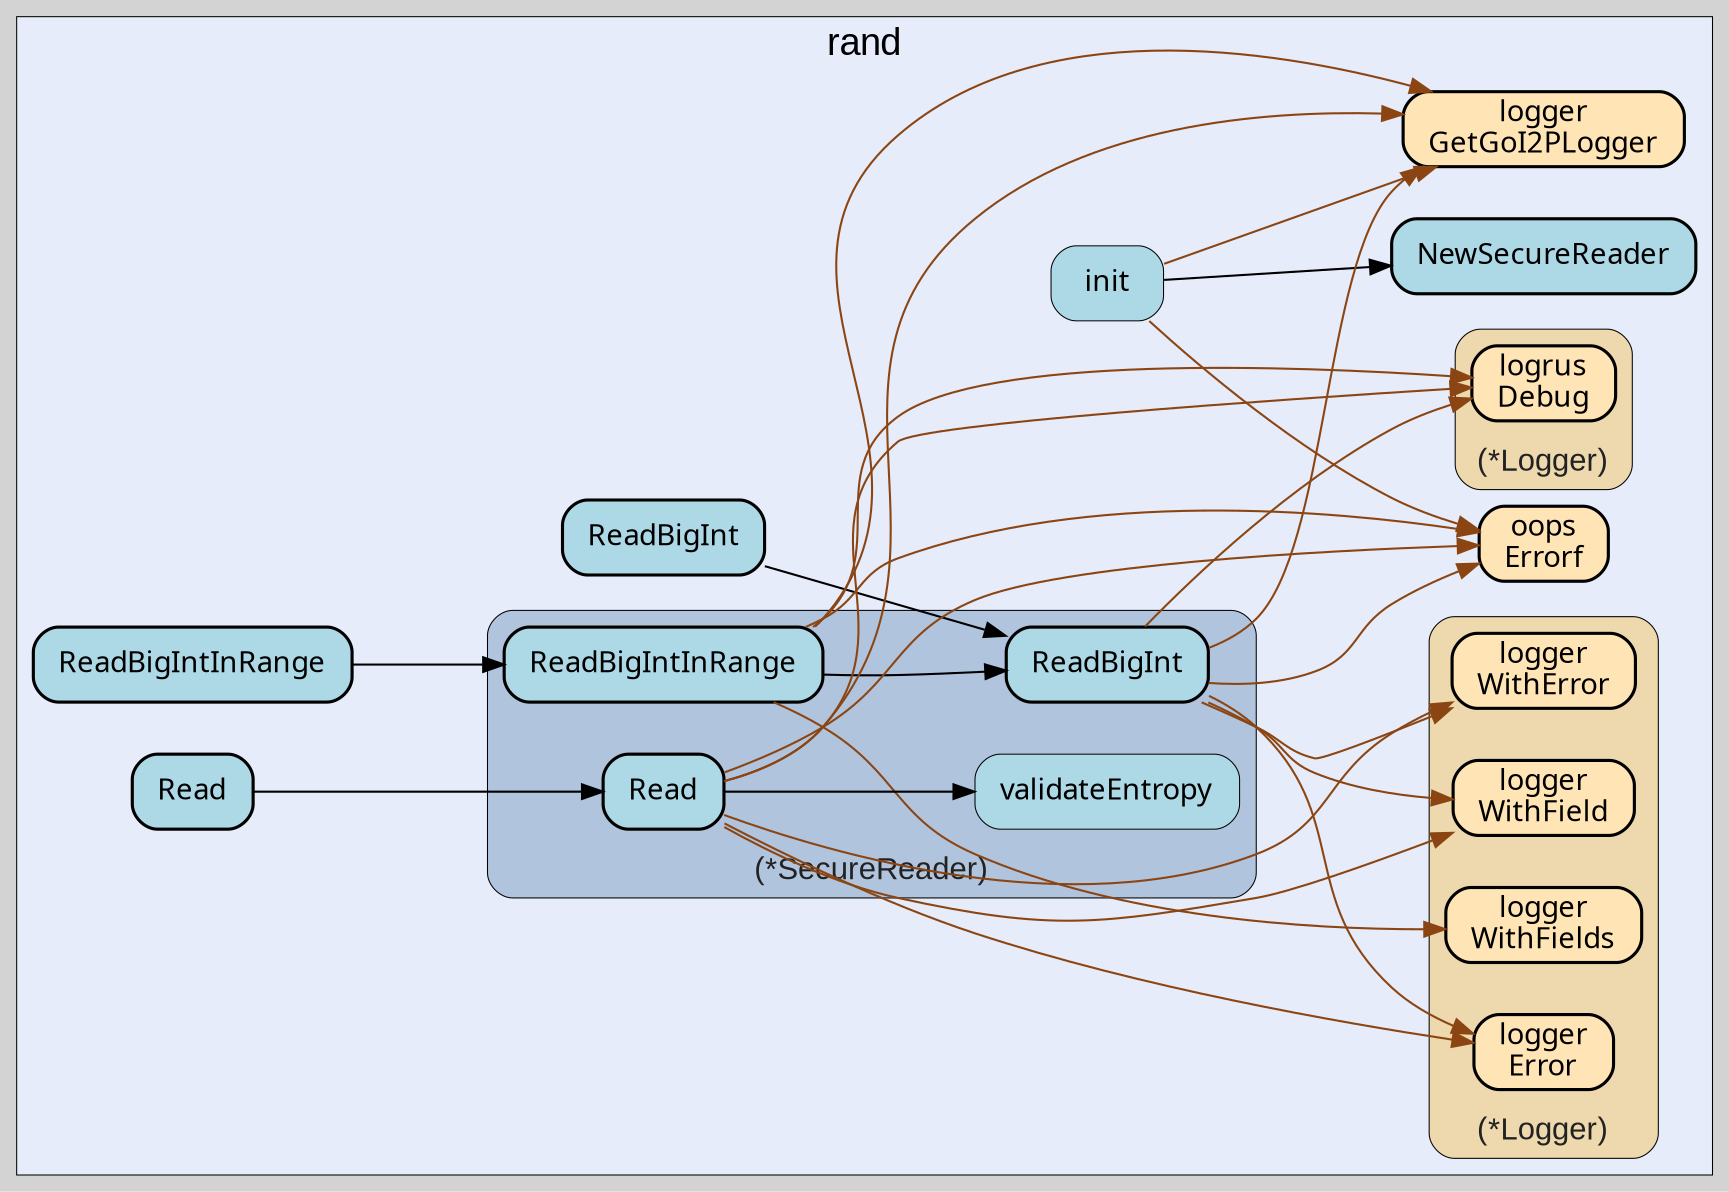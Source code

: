 digraph gocallvis {
    label="";
    labeljust="l";
    fontname="Arial";
    fontsize="14";
    rankdir="LR";
    bgcolor="lightgray";
    style="solid";
    penwidth="0.5";
    pad="0.0";
    nodesep="0.35";

    node [shape="box" style="filled,rounded" fillcolor="honeydew" fontname="Verdana" penwidth="1.0" margin="0.16,0.0"];
    edge [minlen="2"]

    subgraph "cluster_focus" {
        labeljust="c";
fontsize="18";
bgcolor="#e6ecfa";
label="rand";
labelloc="t";
        
        "github.com/go-i2p/logger.GetGoI2PLogger" [ tooltip="github.com/go-i2p/logger.GetGoI2PLogger | defined in log.go:120" fillcolor="moccasin" label="logger\nGetGoI2PLogger" penwidth="1.5" ]
        "github.com/samber/oops.Errorf" [ fillcolor="moccasin" label="oops\nErrorf" penwidth="1.5" tooltip="github.com/samber/oops.Errorf | defined in oops.go:34" ]
        "github.com/go-i2p/crypto/rand.ReadBigIntInRange" [ fillcolor="lightblue" label="ReadBigIntInRange" penwidth="1.5" tooltip="github.com/go-i2p/crypto/rand.ReadBigIntInRange | defined in secure_reader.go:160\nat secure_reader.go:161: calling [(*github.com/go-i2p/crypto/rand.SecureReader).ReadBigIntInRange]" ]
        "github.com/go-i2p/crypto/rand.init" [ label="init" penwidth="0.5" tooltip="github.com/go-i2p/crypto/rand.init | defined in .:0\nat secure_reader.go:147: calling [github.com/go-i2p/crypto/rand.NewSecureReader]\nat constants.go:9: calling [github.com/go-i2p/logger.GetGoI2PLogger]\nat constants.go:13: calling [github.com/samber/oops.Errorf]\nat constants.go:14: calling [github.com/samber/oops.Errorf]\nat constants.go:15: calling [github.com/samber/oops.Errorf]" fillcolor="lightblue" ]
        "github.com/go-i2p/crypto/rand.NewSecureReader" [ fillcolor="lightblue" label="NewSecureReader" penwidth="1.5" tooltip="github.com/go-i2p/crypto/rand.NewSecureReader | defined in secure_reader.go:20" ]
        "github.com/go-i2p/crypto/rand.ReadBigInt" [ fillcolor="lightblue" label="ReadBigInt" penwidth="1.5" tooltip="github.com/go-i2p/crypto/rand.ReadBigInt | defined in secure_reader.go:155\nat secure_reader.go:156: calling [(*github.com/go-i2p/crypto/rand.SecureReader).ReadBigInt]" ]
        "github.com/go-i2p/crypto/rand.Read" [ fillcolor="lightblue" label="Read" penwidth="1.5" tooltip="github.com/go-i2p/crypto/rand.Read | defined in secure_reader.go:150\nat secure_reader.go:151: calling [(*github.com/go-i2p/crypto/rand.SecureReader).Read]" ]
        
        subgraph "cluster_*github.com/go-i2p/crypto/rand.SecureReader" {
        fontsize="15";
style="rounded,filled";
fillcolor="lightsteelblue";
label="(*SecureReader)";
tooltip="type: *github.com/go-i2p/crypto/rand.SecureReader";
penwidth="0.5";
fontcolor="#222222";
labelloc="b";
        
        "(*github.com/go-i2p/crypto/rand.SecureReader).ReadBigIntInRange" [ label="ReadBigIntInRange" penwidth="1.5" tooltip="(*github.com/go-i2p/crypto/rand.SecureReader).ReadBigIntInRange | defined in secure_reader.go:87\nat secure_reader.go:98: calling [(*github.com/go-i2p/crypto/rand.SecureReader).ReadBigInt]\nat secure_reader.go:106: calling [(*github.com/go-i2p/logger.Logger).WithFields]\nat secure_reader.go:91: calling [github.com/samber/oops.Errorf]\nat secure_reader.go:100: calling [github.com/samber/oops.Errorf]\nat secure_reader.go:88: calling [github.com/go-i2p/logger.GetGoI2PLogger]\nat secure_reader.go:110: calling [(*github.com/sirupsen/logrus.Logger).Debug]" fillcolor="lightblue" ]
        "(*github.com/go-i2p/crypto/rand.SecureReader).ReadBigInt" [ label="ReadBigInt" penwidth="1.5" tooltip="(*github.com/go-i2p/crypto/rand.SecureReader).ReadBigInt | defined in secure_reader.go:57\nat secure_reader.go:58: calling [github.com/go-i2p/logger.GetGoI2PLogger]\nat secure_reader.go:61: calling [github.com/samber/oops.Errorf]\nat secure_reader.go:81: calling [github.com/samber/oops.Errorf]\nat secure_reader.go:69: calling [github.com/samber/oops.Errorf]\nat secure_reader.go:82: calling [(*github.com/go-i2p/logger.Logger).Error]\nat secure_reader.go:68: calling [(*github.com/go-i2p/logger.Logger).Error]\nat secure_reader.go:74: calling [(*github.com/go-i2p/logger.Logger).WithField]\nat secure_reader.go:78: calling [(*github.com/go-i2p/logger.Logger).WithField]\nat secure_reader.go:74: calling [(*github.com/sirupsen/logrus.Logger).Debug]\nat secure_reader.go:78: calling [(*github.com/sirupsen/logrus.Logger).Debug]\nat secure_reader.go:82: calling [(*github.com/go-i2p/logger.Logger).WithError]\nat secure_reader.go:68: calling [(*github.com/go-i2p/logger.Logger).WithError]" fillcolor="lightblue" ]
        "(*github.com/go-i2p/crypto/rand.SecureReader).Read" [ fillcolor="lightblue" label="Read" penwidth="1.5" tooltip="(*github.com/go-i2p/crypto/rand.SecureReader).Read | defined in secure_reader.go:28\nat secure_reader.go:41: calling [(*github.com/go-i2p/crypto/rand.SecureReader).validateEntropy]\nat secure_reader.go:52: calling [(*github.com/go-i2p/logger.Logger).Error]\nat secure_reader.go:35: calling [(*github.com/go-i2p/logger.Logger).Error]\nat secure_reader.go:47: calling [(*github.com/sirupsen/logrus.Logger).Debug]\nat secure_reader.go:42: calling [(*github.com/sirupsen/logrus.Logger).Debug]\nat secure_reader.go:29: calling [github.com/go-i2p/logger.GetGoI2PLogger]\nat secure_reader.go:52: calling [(*github.com/go-i2p/logger.Logger).WithError]\nat secure_reader.go:35: calling [(*github.com/go-i2p/logger.Logger).WithError]\nat secure_reader.go:47: calling [(*github.com/go-i2p/logger.Logger).WithField]\nat secure_reader.go:42: calling [(*github.com/go-i2p/logger.Logger).WithField]\nat secure_reader.go:51: calling [github.com/samber/oops.Errorf]\nat secure_reader.go:36: calling [github.com/samber/oops.Errorf]" ]
        "(*github.com/go-i2p/crypto/rand.SecureReader).validateEntropy" [ tooltip="(*github.com/go-i2p/crypto/rand.SecureReader).validateEntropy | defined in secure_reader.go:116" fillcolor="lightblue" label="validateEntropy" penwidth="0.5" ]
        
    }

        subgraph "cluster_*github.com/go-i2p/logger.Logger" {
        labelloc="b";
style="rounded,filled";
fillcolor="wheat2";
label="(*Logger)";
tooltip="type: *github.com/go-i2p/logger.Logger";
penwidth="0.5";
fontsize="15";
fontcolor="#222222";
        
        "(*github.com/go-i2p/logger.Logger).WithError" [ fillcolor="moccasin" label="logger\nWithError" penwidth="1.5" tooltip="(*github.com/go-i2p/logger.Logger).WithError | defined in log.go:66" ]
        "(*github.com/go-i2p/logger.Logger).Error" [ label="logger\nError" penwidth="1.5" tooltip="(*github.com/go-i2p/logger.Logger).Error | defined in log.go:42" fillcolor="moccasin" ]
        "(*github.com/go-i2p/logger.Logger).WithField" [ fillcolor="moccasin" label="logger\nWithField" penwidth="1.5" tooltip="(*github.com/go-i2p/logger.Logger).WithField | defined in log.go:54" ]
        "(*github.com/go-i2p/logger.Logger).WithFields" [ fillcolor="moccasin" label="logger\nWithFields" penwidth="1.5" tooltip="(*github.com/go-i2p/logger.Logger).WithFields | defined in log.go:60" ]
        
    }

        subgraph "cluster_*github.com/sirupsen/logrus.Logger" {
        fillcolor="wheat2";
label="(*Logger)";
tooltip="type: *github.com/sirupsen/logrus.Logger";
penwidth="0.5";
fontsize="15";
fontcolor="#222222";
labelloc="b";
style="rounded,filled";
        
        "(*github.com/sirupsen/logrus.Logger).Debug" [ tooltip="(*github.com/sirupsen/logrus.Logger).Debug | defined in logger.go:221" fillcolor="moccasin" label="logrus\nDebug" penwidth="1.5" ]
        
    }

    }

    "(*github.com/go-i2p/crypto/rand.SecureReader).Read" -> "(*github.com/go-i2p/crypto/rand.SecureReader).validateEntropy" [ tooltip="at secure_reader.go:41: calling [(*github.com/go-i2p/crypto/rand.SecureReader).validateEntropy]" ]
    "(*github.com/go-i2p/crypto/rand.SecureReader).ReadBigInt" -> "github.com/go-i2p/logger.GetGoI2PLogger" [ color="saddlebrown" tooltip="at secure_reader.go:58: calling [github.com/go-i2p/logger.GetGoI2PLogger]" ]
    "(*github.com/go-i2p/crypto/rand.SecureReader).ReadBigInt" -> "github.com/samber/oops.Errorf" [ tooltip="at secure_reader.go:61: calling [github.com/samber/oops.Errorf]\nat secure_reader.go:81: calling [github.com/samber/oops.Errorf]\nat secure_reader.go:69: calling [github.com/samber/oops.Errorf]" color="saddlebrown" ]
    "(*github.com/go-i2p/crypto/rand.SecureReader).ReadBigIntInRange" -> "(*github.com/go-i2p/crypto/rand.SecureReader).ReadBigInt" [ tooltip="at secure_reader.go:98: calling [(*github.com/go-i2p/crypto/rand.SecureReader).ReadBigInt]" ]
    "(*github.com/go-i2p/crypto/rand.SecureReader).ReadBigIntInRange" -> "(*github.com/go-i2p/logger.Logger).WithFields" [ color="saddlebrown" tooltip="at secure_reader.go:106: calling [(*github.com/go-i2p/logger.Logger).WithFields]" ]
    "github.com/go-i2p/crypto/rand.init" -> "github.com/go-i2p/crypto/rand.NewSecureReader" [ tooltip="at secure_reader.go:147: calling [github.com/go-i2p/crypto/rand.NewSecureReader]" ]
    "(*github.com/go-i2p/crypto/rand.SecureReader).Read" -> "(*github.com/go-i2p/logger.Logger).Error" [ color="saddlebrown" tooltip="at secure_reader.go:52: calling [(*github.com/go-i2p/logger.Logger).Error]\nat secure_reader.go:35: calling [(*github.com/go-i2p/logger.Logger).Error]" ]
    "(*github.com/go-i2p/crypto/rand.SecureReader).Read" -> "(*github.com/sirupsen/logrus.Logger).Debug" [ color="saddlebrown" tooltip="at secure_reader.go:47: calling [(*github.com/sirupsen/logrus.Logger).Debug]\nat secure_reader.go:42: calling [(*github.com/sirupsen/logrus.Logger).Debug]" ]
    "github.com/go-i2p/crypto/rand.ReadBigInt" -> "(*github.com/go-i2p/crypto/rand.SecureReader).ReadBigInt" [ tooltip="at secure_reader.go:156: calling [(*github.com/go-i2p/crypto/rand.SecureReader).ReadBigInt]" ]
    "(*github.com/go-i2p/crypto/rand.SecureReader).ReadBigIntInRange" -> "github.com/samber/oops.Errorf" [ color="saddlebrown" tooltip="at secure_reader.go:91: calling [github.com/samber/oops.Errorf]\nat secure_reader.go:100: calling [github.com/samber/oops.Errorf]" ]
    "(*github.com/go-i2p/crypto/rand.SecureReader).ReadBigInt" -> "(*github.com/go-i2p/logger.Logger).Error" [ color="saddlebrown" tooltip="at secure_reader.go:82: calling [(*github.com/go-i2p/logger.Logger).Error]\nat secure_reader.go:68: calling [(*github.com/go-i2p/logger.Logger).Error]" ]
    "(*github.com/go-i2p/crypto/rand.SecureReader).ReadBigInt" -> "(*github.com/go-i2p/logger.Logger).WithField" [ color="saddlebrown" tooltip="at secure_reader.go:74: calling [(*github.com/go-i2p/logger.Logger).WithField]\nat secure_reader.go:78: calling [(*github.com/go-i2p/logger.Logger).WithField]" ]
    "(*github.com/go-i2p/crypto/rand.SecureReader).ReadBigInt" -> "(*github.com/sirupsen/logrus.Logger).Debug" [ color="saddlebrown" tooltip="at secure_reader.go:74: calling [(*github.com/sirupsen/logrus.Logger).Debug]\nat secure_reader.go:78: calling [(*github.com/sirupsen/logrus.Logger).Debug]" ]
    "github.com/go-i2p/crypto/rand.init" -> "github.com/go-i2p/logger.GetGoI2PLogger" [ color="saddlebrown" tooltip="at constants.go:9: calling [github.com/go-i2p/logger.GetGoI2PLogger]" ]
    "github.com/go-i2p/crypto/rand.init" -> "github.com/samber/oops.Errorf" [ color="saddlebrown" tooltip="at constants.go:13: calling [github.com/samber/oops.Errorf]\nat constants.go:14: calling [github.com/samber/oops.Errorf]\nat constants.go:15: calling [github.com/samber/oops.Errorf]" ]
    "(*github.com/go-i2p/crypto/rand.SecureReader).Read" -> "github.com/go-i2p/logger.GetGoI2PLogger" [ tooltip="at secure_reader.go:29: calling [github.com/go-i2p/logger.GetGoI2PLogger]" color="saddlebrown" ]
    "(*github.com/go-i2p/crypto/rand.SecureReader).Read" -> "(*github.com/go-i2p/logger.Logger).WithError" [ color="saddlebrown" tooltip="at secure_reader.go:52: calling [(*github.com/go-i2p/logger.Logger).WithError]\nat secure_reader.go:35: calling [(*github.com/go-i2p/logger.Logger).WithError]" ]
    "(*github.com/go-i2p/crypto/rand.SecureReader).ReadBigIntInRange" -> "github.com/go-i2p/logger.GetGoI2PLogger" [ color="saddlebrown" tooltip="at secure_reader.go:88: calling [github.com/go-i2p/logger.GetGoI2PLogger]" ]
    "(*github.com/go-i2p/crypto/rand.SecureReader).ReadBigInt" -> "(*github.com/go-i2p/logger.Logger).WithError" [ color="saddlebrown" tooltip="at secure_reader.go:82: calling [(*github.com/go-i2p/logger.Logger).WithError]\nat secure_reader.go:68: calling [(*github.com/go-i2p/logger.Logger).WithError]" ]
    "(*github.com/go-i2p/crypto/rand.SecureReader).ReadBigIntInRange" -> "(*github.com/sirupsen/logrus.Logger).Debug" [ color="saddlebrown" tooltip="at secure_reader.go:110: calling [(*github.com/sirupsen/logrus.Logger).Debug]" ]
    "github.com/go-i2p/crypto/rand.ReadBigIntInRange" -> "(*github.com/go-i2p/crypto/rand.SecureReader).ReadBigIntInRange" [ tooltip="at secure_reader.go:161: calling [(*github.com/go-i2p/crypto/rand.SecureReader).ReadBigIntInRange]" ]
    "(*github.com/go-i2p/crypto/rand.SecureReader).Read" -> "(*github.com/go-i2p/logger.Logger).WithField" [ color="saddlebrown" tooltip="at secure_reader.go:47: calling [(*github.com/go-i2p/logger.Logger).WithField]\nat secure_reader.go:42: calling [(*github.com/go-i2p/logger.Logger).WithField]" ]
    "github.com/go-i2p/crypto/rand.Read" -> "(*github.com/go-i2p/crypto/rand.SecureReader).Read" [ tooltip="at secure_reader.go:151: calling [(*github.com/go-i2p/crypto/rand.SecureReader).Read]" ]
    "(*github.com/go-i2p/crypto/rand.SecureReader).Read" -> "github.com/samber/oops.Errorf" [ color="saddlebrown" tooltip="at secure_reader.go:51: calling [github.com/samber/oops.Errorf]\nat secure_reader.go:36: calling [github.com/samber/oops.Errorf]" ]
}

